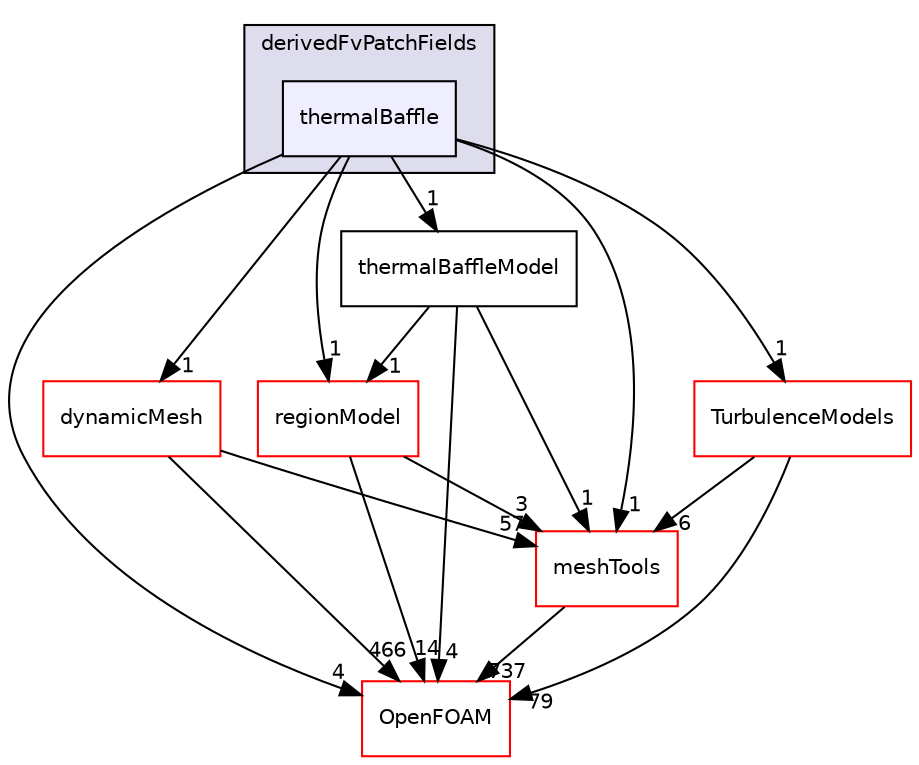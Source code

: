 digraph "src/regionModels/thermalBaffleModels/derivedFvPatchFields/thermalBaffle" {
  bgcolor=transparent;
  compound=true
  node [ fontsize="10", fontname="Helvetica"];
  edge [ labelfontsize="10", labelfontname="Helvetica"];
  subgraph clusterdir_884aac09575cb379f2006b47c4fbb9a6 {
    graph [ bgcolor="#ddddee", pencolor="black", label="derivedFvPatchFields" fontname="Helvetica", fontsize="10", URL="dir_884aac09575cb379f2006b47c4fbb9a6.html"]
  dir_4629bfed305fbecf5816aa2e8af4aea6 [shape=box, label="thermalBaffle", style="filled", fillcolor="#eeeeff", pencolor="black", URL="dir_4629bfed305fbecf5816aa2e8af4aea6.html"];
  }
  dir_ae30ad0bef50cf391b24c614251bb9fd [shape=box label="meshTools" color="red" URL="dir_ae30ad0bef50cf391b24c614251bb9fd.html"];
  dir_e1879fa133c4c7d7be31da46fdc26b53 [shape=box label="regionModel" color="red" URL="dir_e1879fa133c4c7d7be31da46fdc26b53.html"];
  dir_63742796c427c97a292c80f7db71da36 [shape=box label="dynamicMesh" color="red" URL="dir_63742796c427c97a292c80f7db71da36.html"];
  dir_1eda626aeac0f0ad2848c36acaa5d501 [shape=box label="TurbulenceModels" color="red" URL="dir_1eda626aeac0f0ad2848c36acaa5d501.html"];
  dir_820101dec8f282ce58b85a396baa7f9d [shape=box label="thermalBaffleModel" URL="dir_820101dec8f282ce58b85a396baa7f9d.html"];
  dir_c5473ff19b20e6ec4dfe5c310b3778a8 [shape=box label="OpenFOAM" color="red" URL="dir_c5473ff19b20e6ec4dfe5c310b3778a8.html"];
  dir_ae30ad0bef50cf391b24c614251bb9fd->dir_c5473ff19b20e6ec4dfe5c310b3778a8 [headlabel="737", labeldistance=1.5 headhref="dir_001747_001893.html"];
  dir_e1879fa133c4c7d7be31da46fdc26b53->dir_ae30ad0bef50cf391b24c614251bb9fd [headlabel="3", labeldistance=1.5 headhref="dir_002548_001747.html"];
  dir_e1879fa133c4c7d7be31da46fdc26b53->dir_c5473ff19b20e6ec4dfe5c310b3778a8 [headlabel="14", labeldistance=1.5 headhref="dir_002548_001893.html"];
  dir_63742796c427c97a292c80f7db71da36->dir_ae30ad0bef50cf391b24c614251bb9fd [headlabel="57", labeldistance=1.5 headhref="dir_000802_001747.html"];
  dir_63742796c427c97a292c80f7db71da36->dir_c5473ff19b20e6ec4dfe5c310b3778a8 [headlabel="466", labeldistance=1.5 headhref="dir_000802_001893.html"];
  dir_1eda626aeac0f0ad2848c36acaa5d501->dir_ae30ad0bef50cf391b24c614251bb9fd [headlabel="6", labeldistance=1.5 headhref="dir_000752_001747.html"];
  dir_1eda626aeac0f0ad2848c36acaa5d501->dir_c5473ff19b20e6ec4dfe5c310b3778a8 [headlabel="79", labeldistance=1.5 headhref="dir_000752_001893.html"];
  dir_820101dec8f282ce58b85a396baa7f9d->dir_ae30ad0bef50cf391b24c614251bb9fd [headlabel="1", labeldistance=1.5 headhref="dir_002613_001747.html"];
  dir_820101dec8f282ce58b85a396baa7f9d->dir_e1879fa133c4c7d7be31da46fdc26b53 [headlabel="1", labeldistance=1.5 headhref="dir_002613_002548.html"];
  dir_820101dec8f282ce58b85a396baa7f9d->dir_c5473ff19b20e6ec4dfe5c310b3778a8 [headlabel="4", labeldistance=1.5 headhref="dir_002613_001893.html"];
  dir_4629bfed305fbecf5816aa2e8af4aea6->dir_ae30ad0bef50cf391b24c614251bb9fd [headlabel="1", labeldistance=1.5 headhref="dir_002610_001747.html"];
  dir_4629bfed305fbecf5816aa2e8af4aea6->dir_e1879fa133c4c7d7be31da46fdc26b53 [headlabel="1", labeldistance=1.5 headhref="dir_002610_002548.html"];
  dir_4629bfed305fbecf5816aa2e8af4aea6->dir_63742796c427c97a292c80f7db71da36 [headlabel="1", labeldistance=1.5 headhref="dir_002610_000802.html"];
  dir_4629bfed305fbecf5816aa2e8af4aea6->dir_1eda626aeac0f0ad2848c36acaa5d501 [headlabel="1", labeldistance=1.5 headhref="dir_002610_000752.html"];
  dir_4629bfed305fbecf5816aa2e8af4aea6->dir_820101dec8f282ce58b85a396baa7f9d [headlabel="1", labeldistance=1.5 headhref="dir_002610_002613.html"];
  dir_4629bfed305fbecf5816aa2e8af4aea6->dir_c5473ff19b20e6ec4dfe5c310b3778a8 [headlabel="4", labeldistance=1.5 headhref="dir_002610_001893.html"];
}
